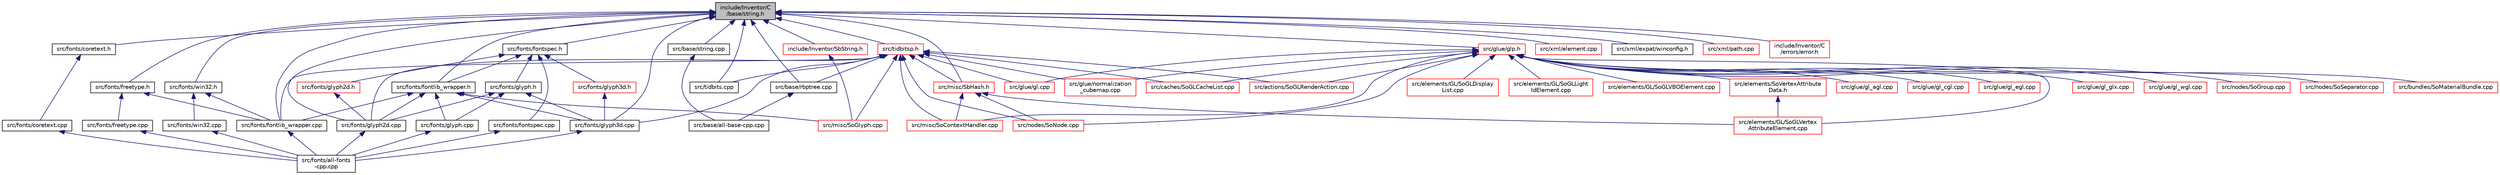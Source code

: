 digraph "include/Inventor/C/base/string.h"
{
 // LATEX_PDF_SIZE
  edge [fontname="Helvetica",fontsize="10",labelfontname="Helvetica",labelfontsize="10"];
  node [fontname="Helvetica",fontsize="10",shape=record];
  Node1 [label="include/Inventor/C\l/base/string.h",height=0.2,width=0.4,color="black", fillcolor="grey75", style="filled", fontcolor="black",tooltip=" "];
  Node1 -> Node2 [dir="back",color="midnightblue",fontsize="10",style="solid",fontname="Helvetica"];
  Node2 [label="src/base/rbptree.cpp",height=0.2,width=0.4,color="black", fillcolor="white", style="filled",URL="$rbptree_8cpp.html",tooltip=" "];
  Node2 -> Node3 [dir="back",color="midnightblue",fontsize="10",style="solid",fontname="Helvetica"];
  Node3 [label="src/base/all-base-cpp.cpp",height=0.2,width=0.4,color="black", fillcolor="white", style="filled",URL="$all-base-cpp_8cpp.html",tooltip=" "];
  Node1 -> Node4 [dir="back",color="midnightblue",fontsize="10",style="solid",fontname="Helvetica"];
  Node4 [label="src/base/string.cpp",height=0.2,width=0.4,color="black", fillcolor="white", style="filled",URL="$string_8cpp.html",tooltip=" "];
  Node4 -> Node3 [dir="back",color="midnightblue",fontsize="10",style="solid",fontname="Helvetica"];
  Node1 -> Node5 [dir="back",color="midnightblue",fontsize="10",style="solid",fontname="Helvetica"];
  Node5 [label="src/fonts/coretext.h",height=0.2,width=0.4,color="black", fillcolor="white", style="filled",URL="$coretext_8h.html",tooltip=" "];
  Node5 -> Node6 [dir="back",color="midnightblue",fontsize="10",style="solid",fontname="Helvetica"];
  Node6 [label="src/fonts/coretext.cpp",height=0.2,width=0.4,color="black", fillcolor="white", style="filled",URL="$coretext_8cpp.html",tooltip=" "];
  Node6 -> Node7 [dir="back",color="midnightblue",fontsize="10",style="solid",fontname="Helvetica"];
  Node7 [label="src/fonts/all-fonts\l-cpp.cpp",height=0.2,width=0.4,color="black", fillcolor="white", style="filled",URL="$all-fonts-cpp_8cpp.html",tooltip=" "];
  Node1 -> Node8 [dir="back",color="midnightblue",fontsize="10",style="solid",fontname="Helvetica"];
  Node8 [label="src/fonts/fontlib_wrapper.cpp",height=0.2,width=0.4,color="black", fillcolor="white", style="filled",URL="$fontlib__wrapper_8cpp.html",tooltip=" "];
  Node8 -> Node7 [dir="back",color="midnightblue",fontsize="10",style="solid",fontname="Helvetica"];
  Node1 -> Node9 [dir="back",color="midnightblue",fontsize="10",style="solid",fontname="Helvetica"];
  Node9 [label="src/fonts/fontlib_wrapper.h",height=0.2,width=0.4,color="black", fillcolor="white", style="filled",URL="$fontlib__wrapper_8h.html",tooltip=" "];
  Node9 -> Node8 [dir="back",color="midnightblue",fontsize="10",style="solid",fontname="Helvetica"];
  Node9 -> Node10 [dir="back",color="midnightblue",fontsize="10",style="solid",fontname="Helvetica"];
  Node10 [label="src/fonts/glyph.cpp",height=0.2,width=0.4,color="black", fillcolor="white", style="filled",URL="$glyph_8cpp.html",tooltip=" "];
  Node10 -> Node7 [dir="back",color="midnightblue",fontsize="10",style="solid",fontname="Helvetica"];
  Node9 -> Node11 [dir="back",color="midnightblue",fontsize="10",style="solid",fontname="Helvetica"];
  Node11 [label="src/fonts/glyph2d.cpp",height=0.2,width=0.4,color="black", fillcolor="white", style="filled",URL="$glyph2d_8cpp.html",tooltip=" "];
  Node11 -> Node7 [dir="back",color="midnightblue",fontsize="10",style="solid",fontname="Helvetica"];
  Node9 -> Node12 [dir="back",color="midnightblue",fontsize="10",style="solid",fontname="Helvetica"];
  Node12 [label="src/fonts/glyph3d.cpp",height=0.2,width=0.4,color="black", fillcolor="white", style="filled",URL="$glyph3d_8cpp.html",tooltip=" "];
  Node12 -> Node7 [dir="back",color="midnightblue",fontsize="10",style="solid",fontname="Helvetica"];
  Node9 -> Node13 [dir="back",color="midnightblue",fontsize="10",style="solid",fontname="Helvetica"];
  Node13 [label="src/misc/SoGlyph.cpp",height=0.2,width=0.4,color="red", fillcolor="white", style="filled",URL="$SoGlyph_8cpp.html",tooltip=" "];
  Node1 -> Node15 [dir="back",color="midnightblue",fontsize="10",style="solid",fontname="Helvetica"];
  Node15 [label="src/fonts/fontspec.h",height=0.2,width=0.4,color="black", fillcolor="white", style="filled",URL="$fontspec_8h.html",tooltip=" "];
  Node15 -> Node9 [dir="back",color="midnightblue",fontsize="10",style="solid",fontname="Helvetica"];
  Node15 -> Node16 [dir="back",color="midnightblue",fontsize="10",style="solid",fontname="Helvetica"];
  Node16 [label="src/fonts/fontspec.cpp",height=0.2,width=0.4,color="black", fillcolor="white", style="filled",URL="$fontspec_8cpp.html",tooltip=" "];
  Node16 -> Node7 [dir="back",color="midnightblue",fontsize="10",style="solid",fontname="Helvetica"];
  Node15 -> Node17 [dir="back",color="midnightblue",fontsize="10",style="solid",fontname="Helvetica"];
  Node17 [label="src/fonts/glyph.h",height=0.2,width=0.4,color="black", fillcolor="white", style="filled",URL="$glyph_8h.html",tooltip=" "];
  Node17 -> Node10 [dir="back",color="midnightblue",fontsize="10",style="solid",fontname="Helvetica"];
  Node17 -> Node11 [dir="back",color="midnightblue",fontsize="10",style="solid",fontname="Helvetica"];
  Node17 -> Node12 [dir="back",color="midnightblue",fontsize="10",style="solid",fontname="Helvetica"];
  Node15 -> Node18 [dir="back",color="midnightblue",fontsize="10",style="solid",fontname="Helvetica"];
  Node18 [label="src/fonts/glyph2d.h",height=0.2,width=0.4,color="red", fillcolor="white", style="filled",URL="$glyph2d_8h.html",tooltip=" "];
  Node18 -> Node11 [dir="back",color="midnightblue",fontsize="10",style="solid",fontname="Helvetica"];
  Node15 -> Node21 [dir="back",color="midnightblue",fontsize="10",style="solid",fontname="Helvetica"];
  Node21 [label="src/fonts/glyph3d.h",height=0.2,width=0.4,color="red", fillcolor="white", style="filled",URL="$glyph3d_8h.html",tooltip=" "];
  Node21 -> Node12 [dir="back",color="midnightblue",fontsize="10",style="solid",fontname="Helvetica"];
  Node1 -> Node24 [dir="back",color="midnightblue",fontsize="10",style="solid",fontname="Helvetica"];
  Node24 [label="src/fonts/freetype.h",height=0.2,width=0.4,color="black", fillcolor="white", style="filled",URL="$fonts_2freetype_8h.html",tooltip=" "];
  Node24 -> Node8 [dir="back",color="midnightblue",fontsize="10",style="solid",fontname="Helvetica"];
  Node24 -> Node25 [dir="back",color="midnightblue",fontsize="10",style="solid",fontname="Helvetica"];
  Node25 [label="src/fonts/freetype.cpp",height=0.2,width=0.4,color="black", fillcolor="white", style="filled",URL="$fonts_2freetype_8cpp.html",tooltip=" "];
  Node25 -> Node7 [dir="back",color="midnightblue",fontsize="10",style="solid",fontname="Helvetica"];
  Node1 -> Node11 [dir="back",color="midnightblue",fontsize="10",style="solid",fontname="Helvetica"];
  Node1 -> Node12 [dir="back",color="midnightblue",fontsize="10",style="solid",fontname="Helvetica"];
  Node1 -> Node26 [dir="back",color="midnightblue",fontsize="10",style="solid",fontname="Helvetica"];
  Node26 [label="src/fonts/win32.h",height=0.2,width=0.4,color="black", fillcolor="white", style="filled",URL="$win32_8h.html",tooltip=" "];
  Node26 -> Node8 [dir="back",color="midnightblue",fontsize="10",style="solid",fontname="Helvetica"];
  Node26 -> Node27 [dir="back",color="midnightblue",fontsize="10",style="solid",fontname="Helvetica"];
  Node27 [label="src/fonts/win32.cpp",height=0.2,width=0.4,color="black", fillcolor="white", style="filled",URL="$win32_8cpp.html",tooltip=" "];
  Node27 -> Node7 [dir="back",color="midnightblue",fontsize="10",style="solid",fontname="Helvetica"];
  Node1 -> Node28 [dir="back",color="midnightblue",fontsize="10",style="solid",fontname="Helvetica"];
  Node28 [label="src/glue/glp.h",height=0.2,width=0.4,color="red", fillcolor="white", style="filled",URL="$glp_8h.html",tooltip=" "];
  Node28 -> Node29 [dir="back",color="midnightblue",fontsize="10",style="solid",fontname="Helvetica"];
  Node29 [label="src/actions/SoGLRenderAction.cpp",height=0.2,width=0.4,color="red", fillcolor="white", style="filled",URL="$SoGLRenderAction_8cpp.html",tooltip=" "];
  Node28 -> Node31 [dir="back",color="midnightblue",fontsize="10",style="solid",fontname="Helvetica"];
  Node31 [label="src/bundles/SoMaterialBundle.cpp",height=0.2,width=0.4,color="red", fillcolor="white", style="filled",URL="$SoMaterialBundle_8cpp.html",tooltip=" "];
  Node28 -> Node33 [dir="back",color="midnightblue",fontsize="10",style="solid",fontname="Helvetica"];
  Node33 [label="src/caches/SoGLCacheList.cpp",height=0.2,width=0.4,color="red", fillcolor="white", style="filled",URL="$SoGLCacheList_8cpp.html",tooltip=" "];
  Node28 -> Node35 [dir="back",color="midnightblue",fontsize="10",style="solid",fontname="Helvetica"];
  Node35 [label="src/elements/GL/SoGLDisplay\lList.cpp",height=0.2,width=0.4,color="red", fillcolor="white", style="filled",URL="$SoGLDisplayList_8cpp.html",tooltip=" "];
  Node28 -> Node37 [dir="back",color="midnightblue",fontsize="10",style="solid",fontname="Helvetica"];
  Node37 [label="src/elements/GL/SoGLLight\lIdElement.cpp",height=0.2,width=0.4,color="red", fillcolor="white", style="filled",URL="$SoGLLightIdElement_8cpp.html",tooltip=" "];
  Node28 -> Node38 [dir="back",color="midnightblue",fontsize="10",style="solid",fontname="Helvetica"];
  Node38 [label="src/elements/GL/SoGLVBOElement.cpp",height=0.2,width=0.4,color="red", fillcolor="white", style="filled",URL="$SoGLVBOElement_8cpp.html",tooltip=" "];
  Node28 -> Node39 [dir="back",color="midnightblue",fontsize="10",style="solid",fontname="Helvetica"];
  Node39 [label="src/elements/GL/SoGLVertex\lAttributeElement.cpp",height=0.2,width=0.4,color="red", fillcolor="white", style="filled",URL="$SoGLVertexAttributeElement_8cpp.html",tooltip=" "];
  Node28 -> Node40 [dir="back",color="midnightblue",fontsize="10",style="solid",fontname="Helvetica"];
  Node40 [label="src/elements/SoVertexAttribute\lData.h",height=0.2,width=0.4,color="red", fillcolor="white", style="filled",URL="$SoVertexAttributeData_8h.html",tooltip=" "];
  Node40 -> Node39 [dir="back",color="midnightblue",fontsize="10",style="solid",fontname="Helvetica"];
  Node28 -> Node45 [dir="back",color="midnightblue",fontsize="10",style="solid",fontname="Helvetica"];
  Node45 [label="src/glue/gl.cpp",height=0.2,width=0.4,color="red", fillcolor="white", style="filled",URL="$gl_8cpp.html",tooltip=" "];
  Node28 -> Node47 [dir="back",color="midnightblue",fontsize="10",style="solid",fontname="Helvetica"];
  Node47 [label="src/glue/gl_agl.cpp",height=0.2,width=0.4,color="red", fillcolor="white", style="filled",URL="$gl__agl_8cpp.html",tooltip=" "];
  Node28 -> Node48 [dir="back",color="midnightblue",fontsize="10",style="solid",fontname="Helvetica"];
  Node48 [label="src/glue/gl_cgl.cpp",height=0.2,width=0.4,color="red", fillcolor="white", style="filled",URL="$gl__cgl_8cpp.html",tooltip=" "];
  Node28 -> Node49 [dir="back",color="midnightblue",fontsize="10",style="solid",fontname="Helvetica"];
  Node49 [label="src/glue/gl_egl.cpp",height=0.2,width=0.4,color="red", fillcolor="white", style="filled",URL="$gl__egl_8cpp.html",tooltip=" "];
  Node28 -> Node50 [dir="back",color="midnightblue",fontsize="10",style="solid",fontname="Helvetica"];
  Node50 [label="src/glue/gl_glx.cpp",height=0.2,width=0.4,color="red", fillcolor="white", style="filled",URL="$gl__glx_8cpp.html",tooltip=" "];
  Node28 -> Node51 [dir="back",color="midnightblue",fontsize="10",style="solid",fontname="Helvetica"];
  Node51 [label="src/glue/gl_wgl.cpp",height=0.2,width=0.4,color="red", fillcolor="white", style="filled",URL="$gl__wgl_8cpp.html",tooltip=" "];
  Node28 -> Node52 [dir="back",color="midnightblue",fontsize="10",style="solid",fontname="Helvetica"];
  Node52 [label="src/glue/normalization\l_cubemap.cpp",height=0.2,width=0.4,color="red", fillcolor="white", style="filled",URL="$normalization__cubemap_8cpp.html",tooltip=" "];
  Node28 -> Node53 [dir="back",color="midnightblue",fontsize="10",style="solid",fontname="Helvetica"];
  Node53 [label="src/misc/SoContextHandler.cpp",height=0.2,width=0.4,color="red", fillcolor="white", style="filled",URL="$SoContextHandler_8cpp.html",tooltip=" "];
  Node28 -> Node54 [dir="back",color="midnightblue",fontsize="10",style="solid",fontname="Helvetica"];
  Node54 [label="src/nodes/SoGroup.cpp",height=0.2,width=0.4,color="red", fillcolor="white", style="filled",URL="$SoGroup_8cpp.html",tooltip=" "];
  Node28 -> Node55 [dir="back",color="midnightblue",fontsize="10",style="solid",fontname="Helvetica"];
  Node55 [label="src/nodes/SoNode.cpp",height=0.2,width=0.4,color="red", fillcolor="white", style="filled",URL="$SoNode_8cpp.html",tooltip=" "];
  Node28 -> Node56 [dir="back",color="midnightblue",fontsize="10",style="solid",fontname="Helvetica"];
  Node56 [label="src/nodes/SoSeparator.cpp",height=0.2,width=0.4,color="red", fillcolor="white", style="filled",URL="$SoSeparator_8cpp.html",tooltip=" "];
  Node1 -> Node87 [dir="back",color="midnightblue",fontsize="10",style="solid",fontname="Helvetica"];
  Node87 [label="src/misc/SbHash.h",height=0.2,width=0.4,color="red", fillcolor="white", style="filled",URL="$SbHash_8h.html",tooltip=" "];
  Node87 -> Node39 [dir="back",color="midnightblue",fontsize="10",style="solid",fontname="Helvetica"];
  Node87 -> Node53 [dir="back",color="midnightblue",fontsize="10",style="solid",fontname="Helvetica"];
  Node87 -> Node55 [dir="back",color="midnightblue",fontsize="10",style="solid",fontname="Helvetica"];
  Node1 -> Node153 [dir="back",color="midnightblue",fontsize="10",style="solid",fontname="Helvetica"];
  Node153 [label="src/tidbits.cpp",height=0.2,width=0.4,color="black", fillcolor="white", style="filled",URL="$tidbits_8cpp.html",tooltip=" "];
  Node1 -> Node154 [dir="back",color="midnightblue",fontsize="10",style="solid",fontname="Helvetica"];
  Node154 [label="src/tidbitsp.h",height=0.2,width=0.4,color="red", fillcolor="white", style="filled",URL="$tidbitsp_8h.html",tooltip=" "];
  Node154 -> Node29 [dir="back",color="midnightblue",fontsize="10",style="solid",fontname="Helvetica"];
  Node154 -> Node2 [dir="back",color="midnightblue",fontsize="10",style="solid",fontname="Helvetica"];
  Node154 -> Node33 [dir="back",color="midnightblue",fontsize="10",style="solid",fontname="Helvetica"];
  Node154 -> Node8 [dir="back",color="midnightblue",fontsize="10",style="solid",fontname="Helvetica"];
  Node154 -> Node11 [dir="back",color="midnightblue",fontsize="10",style="solid",fontname="Helvetica"];
  Node154 -> Node12 [dir="back",color="midnightblue",fontsize="10",style="solid",fontname="Helvetica"];
  Node154 -> Node45 [dir="back",color="midnightblue",fontsize="10",style="solid",fontname="Helvetica"];
  Node154 -> Node52 [dir="back",color="midnightblue",fontsize="10",style="solid",fontname="Helvetica"];
  Node154 -> Node87 [dir="back",color="midnightblue",fontsize="10",style="solid",fontname="Helvetica"];
  Node154 -> Node53 [dir="back",color="midnightblue",fontsize="10",style="solid",fontname="Helvetica"];
  Node154 -> Node13 [dir="back",color="midnightblue",fontsize="10",style="solid",fontname="Helvetica"];
  Node154 -> Node55 [dir="back",color="midnightblue",fontsize="10",style="solid",fontname="Helvetica"];
  Node154 -> Node153 [dir="back",color="midnightblue",fontsize="10",style="solid",fontname="Helvetica"];
  Node1 -> Node298 [dir="back",color="midnightblue",fontsize="10",style="solid",fontname="Helvetica"];
  Node298 [label="src/xml/element.cpp",height=0.2,width=0.4,color="red", fillcolor="white", style="filled",URL="$element_8cpp.html",tooltip=" "];
  Node1 -> Node300 [dir="back",color="midnightblue",fontsize="10",style="solid",fontname="Helvetica"];
  Node300 [label="src/xml/expat/winconfig.h",height=0.2,width=0.4,color="black", fillcolor="white", style="filled",URL="$winconfig_8h.html",tooltip=" "];
  Node1 -> Node301 [dir="back",color="midnightblue",fontsize="10",style="solid",fontname="Helvetica"];
  Node301 [label="src/xml/path.cpp",height=0.2,width=0.4,color="red", fillcolor="white", style="filled",URL="$path_8cpp.html",tooltip=" "];
  Node1 -> Node302 [dir="back",color="midnightblue",fontsize="10",style="solid",fontname="Helvetica"];
  Node302 [label="include/Inventor/C\l/errors/error.h",height=0.2,width=0.4,color="red", fillcolor="white", style="filled",URL="$error_8h.html",tooltip=" "];
  Node1 -> Node1510 [dir="back",color="midnightblue",fontsize="10",style="solid",fontname="Helvetica"];
  Node1510 [label="include/Inventor/SbString.h",height=0.2,width=0.4,color="red", fillcolor="white", style="filled",URL="$SbString_8h.html",tooltip=" "];
  Node1510 -> Node13 [dir="back",color="midnightblue",fontsize="10",style="solid",fontname="Helvetica"];
}
